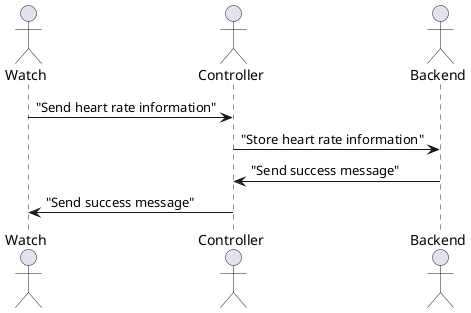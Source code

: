 @startuml

actor w as "Watch"
actor c as "Controller"
actor b as "Backend"

w -> c : "Send heart rate information"
c -> b : "Store heart rate information"
b -> c : "Send success message"
c -> w : "Send success message"


@enduml